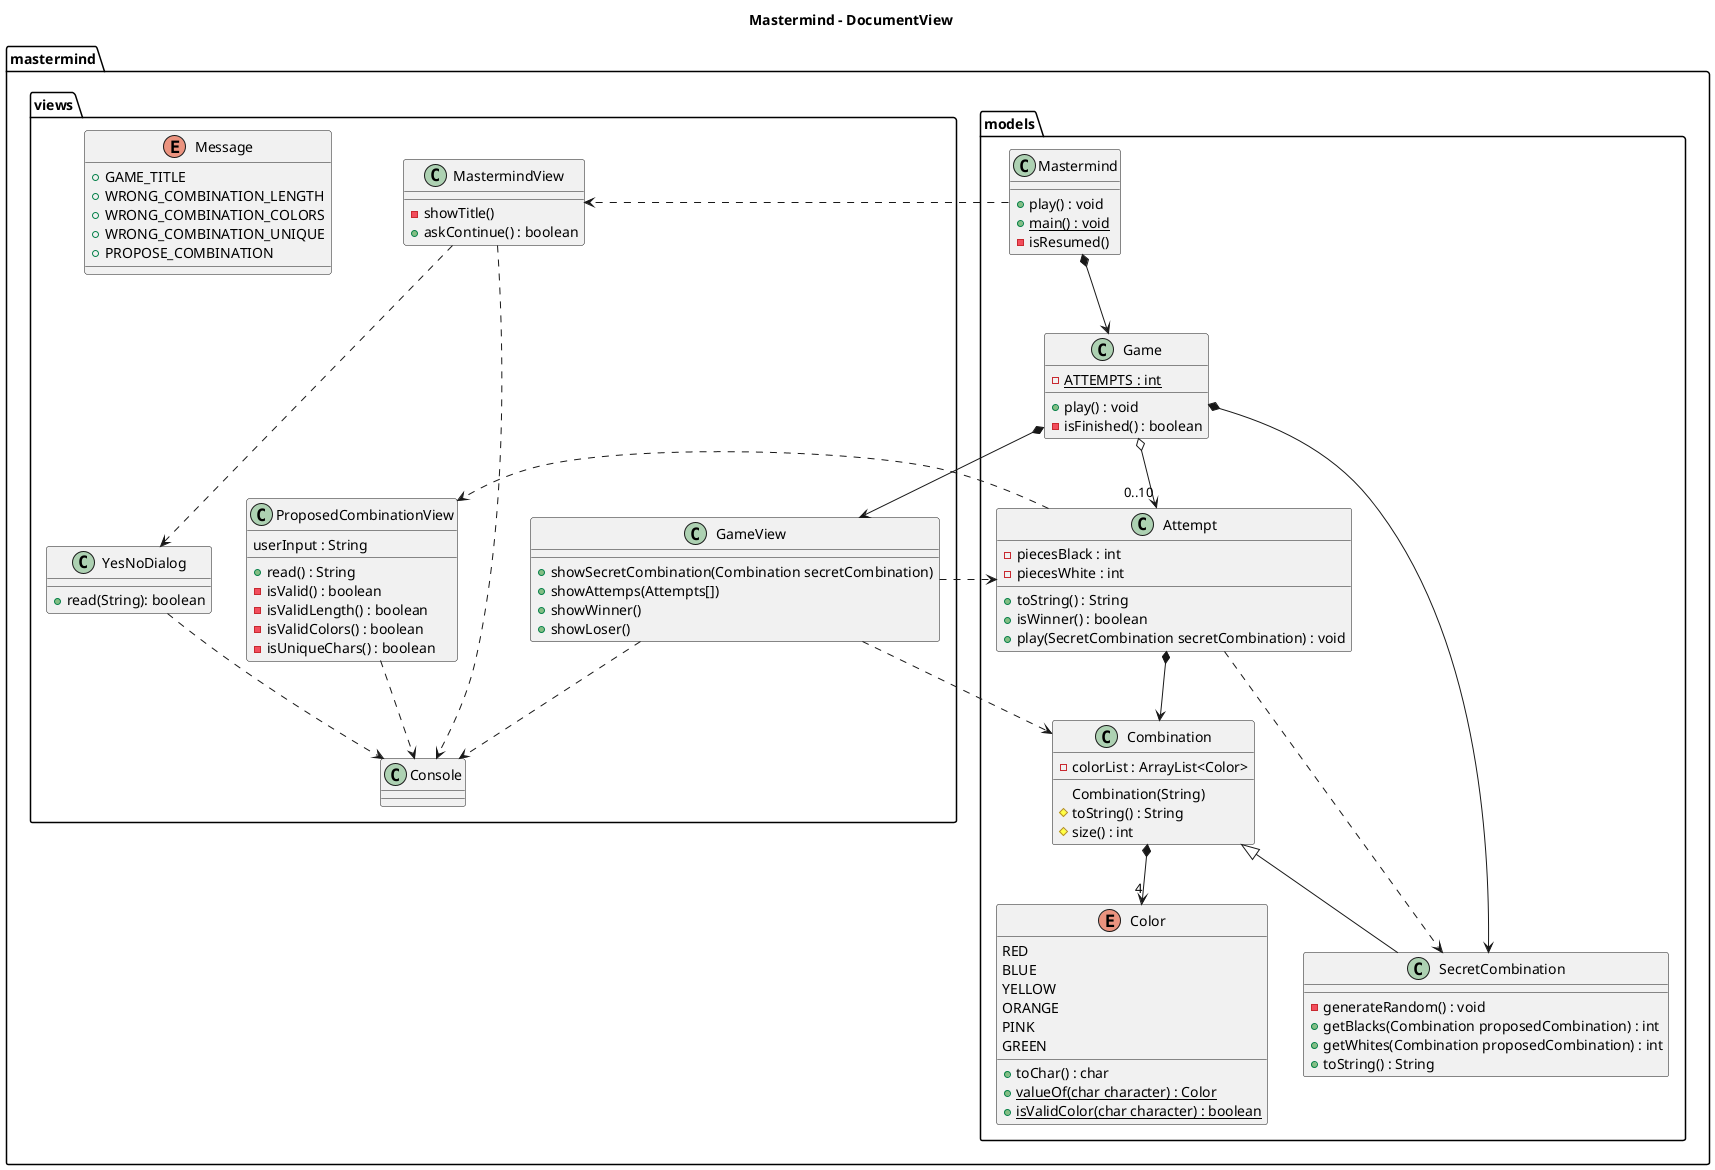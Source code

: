 @startuml

title Mastermind - DocumentView

package mastermind.models{

    Mastermind *--> Game
    Mastermind ..> mastermind.views.MastermindView
    
    Attempt *--> Combination
    Attempt ..> SecretCombination
    Attempt ..> mastermind.views.ProposedCombinationView
    
    Game o-->"0..10" Attempt 
    Game *--> SecretCombination
    Game *--> mastermind.views.GameView
    
    Combination *-->"4" Color
    Combination <|--  SecretCombination
    
    class Mastermind {
        + play() : void
        + {static} main() : void
        - isResumed()
    }
    
    class Game{
        - {static} ATTEMPTS : int
        + play() : void
        - isFinished() : boolean
    }
    
    class Attempt{
        - piecesBlack : int
        - piecesWhite : int
        +toString() : String
        +isWinner() : boolean
        + play(SecretCombination secretCombination) : void
    }
    
    class SecretCombination{
        - generateRandom() : void
        + getBlacks(Combination proposedCombination) : int
        + getWhites(Combination proposedCombination) : int
        + toString() : String
    }
    
    class Combination{
        - colorList : ArrayList<Color>
        Combination(String)
        # toString() : String
        # size() : int
    }
    
    enum Color{
        RED
        BLUE
        YELLOW
        ORANGE
        PINK
        GREEN
        + toChar() : char
        + {static} valueOf(char character) : Color
        + {static} isValidColor(char character) : boolean
    }
}

package mastermind.views{

    MastermindView ..-> YesNoDialog
    MastermindView ..> Console
    
    ProposedCombinationView ..> Console
    
    GameView ..> mastermind.models.Combination
    GameView ..> mastermind.models.Attempt
    GameView ..> Console
    
    YesNoDialog ..> Console
    
    enum Message{
        +GAME_TITLE
        +WRONG_COMBINATION_LENGTH
        +WRONG_COMBINATION_COLORS
        +WRONG_COMBINATION_UNIQUE
        +PROPOSE_COMBINATION
    }
    
    class MastermindView {
        -showTitle()
        +askContinue() : boolean
    }
    
    class GameView{
        +showSecretCombination(Combination secretCombination)
        +showAttemps(Attempts[])
        +showWinner()
        +showLoser()
    }
    
    
    
    class YesNoDialog{
        +read(String): boolean
    }
    
    class ProposedCombinationView{
         userInput : String
        + read() : String
        - isValid() : boolean
        - isValidLength() : boolean
        - isValidColors() : boolean
        - isUniqueChars() : boolean
    }
}

@enduml